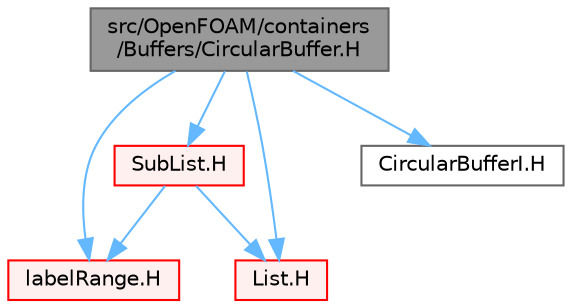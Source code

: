 digraph "src/OpenFOAM/containers/Buffers/CircularBuffer.H"
{
 // LATEX_PDF_SIZE
  bgcolor="transparent";
  edge [fontname=Helvetica,fontsize=10,labelfontname=Helvetica,labelfontsize=10];
  node [fontname=Helvetica,fontsize=10,shape=box,height=0.2,width=0.4];
  Node1 [id="Node000001",label="src/OpenFOAM/containers\l/Buffers/CircularBuffer.H",height=0.2,width=0.4,color="gray40", fillcolor="grey60", style="filled", fontcolor="black",tooltip=" "];
  Node1 -> Node2 [id="edge1_Node000001_Node000002",color="steelblue1",style="solid",tooltip=" "];
  Node2 [id="Node000002",label="labelRange.H",height=0.2,width=0.4,color="red", fillcolor="#FFF0F0", style="filled",URL="$labelRange_8H.html",tooltip=" "];
  Node1 -> Node10 [id="edge2_Node000001_Node000010",color="steelblue1",style="solid",tooltip=" "];
  Node10 [id="Node000010",label="List.H",height=0.2,width=0.4,color="red", fillcolor="#FFF0F0", style="filled",URL="$List_8H.html",tooltip=" "];
  Node1 -> Node91 [id="edge3_Node000001_Node000091",color="steelblue1",style="solid",tooltip=" "];
  Node91 [id="Node000091",label="SubList.H",height=0.2,width=0.4,color="red", fillcolor="#FFF0F0", style="filled",URL="$SubList_8H.html",tooltip=" "];
  Node91 -> Node10 [id="edge4_Node000091_Node000010",color="steelblue1",style="solid",tooltip=" "];
  Node91 -> Node2 [id="edge5_Node000091_Node000002",color="steelblue1",style="solid",tooltip=" "];
  Node1 -> Node100 [id="edge6_Node000001_Node000100",color="steelblue1",style="solid",tooltip=" "];
  Node100 [id="Node000100",label="CircularBufferI.H",height=0.2,width=0.4,color="grey40", fillcolor="white", style="filled",URL="$CircularBufferI_8H.html",tooltip=" "];
}
